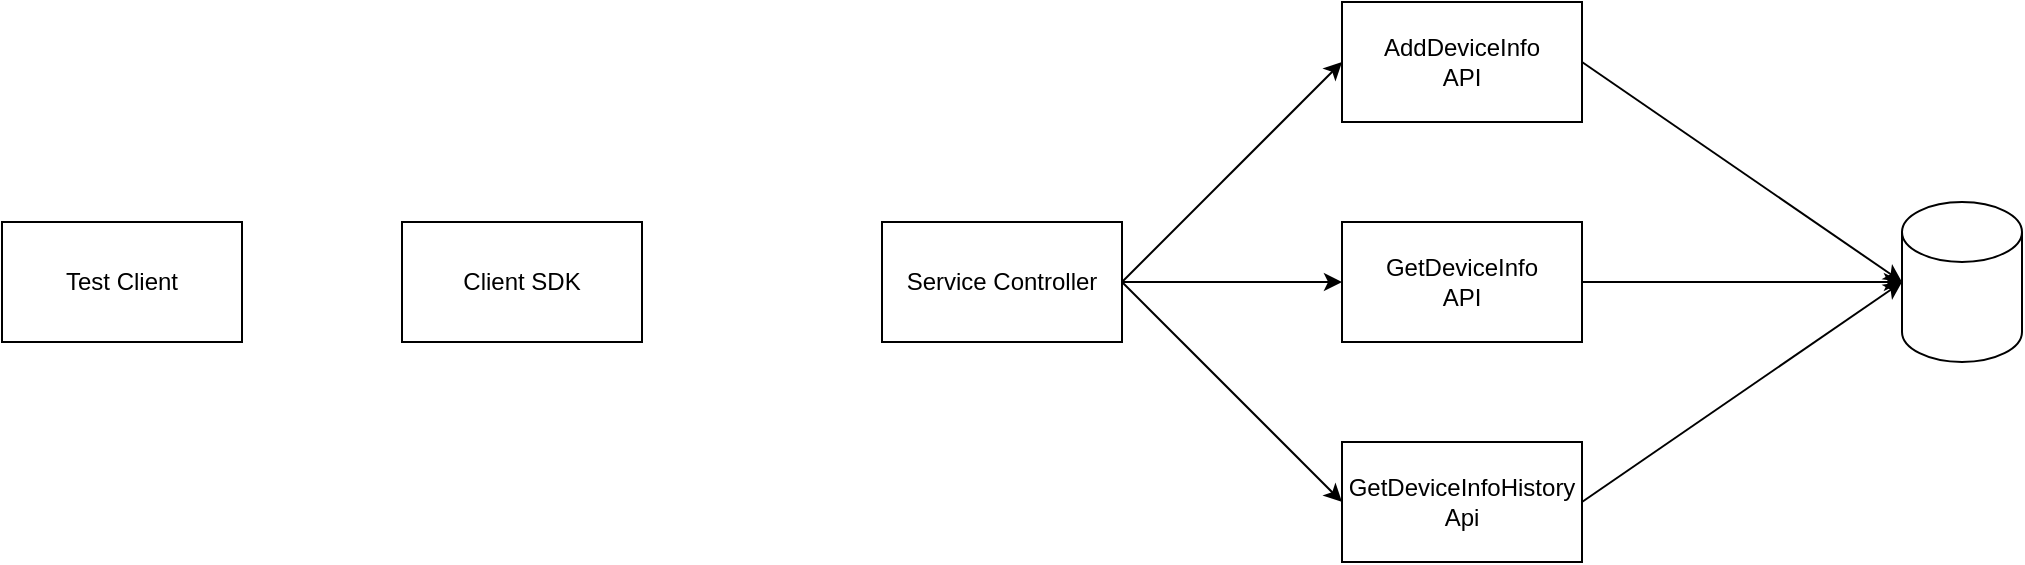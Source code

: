 <mxfile version="21.6.1" type="github">
  <diagram name="Page-1" id="w-7wnPWW__VSV4ovLG3k">
    <mxGraphModel dx="954" dy="647" grid="1" gridSize="10" guides="1" tooltips="1" connect="1" arrows="1" fold="1" page="1" pageScale="1" pageWidth="850" pageHeight="1100" math="0" shadow="0">
      <root>
        <mxCell id="0" />
        <mxCell id="1" parent="0" />
        <mxCell id="CQrydEJHtmNIfERD3x5x-3" value="Test Client" style="rounded=0;whiteSpace=wrap;html=1;" vertex="1" parent="1">
          <mxGeometry x="100" y="290" width="120" height="60" as="geometry" />
        </mxCell>
        <mxCell id="CQrydEJHtmNIfERD3x5x-4" value="Client SDK" style="rounded=0;whiteSpace=wrap;html=1;" vertex="1" parent="1">
          <mxGeometry x="300" y="290" width="120" height="60" as="geometry" />
        </mxCell>
        <mxCell id="CQrydEJHtmNIfERD3x5x-5" value="Service Controller" style="rounded=0;whiteSpace=wrap;html=1;" vertex="1" parent="1">
          <mxGeometry x="540" y="290" width="120" height="60" as="geometry" />
        </mxCell>
        <mxCell id="CQrydEJHtmNIfERD3x5x-6" value="AddDeviceInfo&lt;br&gt;API" style="rounded=0;whiteSpace=wrap;html=1;" vertex="1" parent="1">
          <mxGeometry x="770" y="180" width="120" height="60" as="geometry" />
        </mxCell>
        <mxCell id="CQrydEJHtmNIfERD3x5x-7" value="GetDeviceInfo&lt;br&gt;API" style="rounded=0;whiteSpace=wrap;html=1;" vertex="1" parent="1">
          <mxGeometry x="770" y="290" width="120" height="60" as="geometry" />
        </mxCell>
        <mxCell id="CQrydEJHtmNIfERD3x5x-8" value="GetDeviceInfoHistory&lt;br&gt;Api" style="rounded=0;whiteSpace=wrap;html=1;" vertex="1" parent="1">
          <mxGeometry x="770" y="400" width="120" height="60" as="geometry" />
        </mxCell>
        <mxCell id="CQrydEJHtmNIfERD3x5x-9" value="" style="endArrow=classic;html=1;rounded=0;entryX=0;entryY=0.5;entryDx=0;entryDy=0;exitX=1;exitY=0.5;exitDx=0;exitDy=0;" edge="1" parent="1" source="CQrydEJHtmNIfERD3x5x-5" target="CQrydEJHtmNIfERD3x5x-6">
          <mxGeometry width="50" height="50" relative="1" as="geometry">
            <mxPoint x="610" y="360" as="sourcePoint" />
            <mxPoint x="660" y="310" as="targetPoint" />
          </mxGeometry>
        </mxCell>
        <mxCell id="CQrydEJHtmNIfERD3x5x-10" value="" style="endArrow=classic;html=1;rounded=0;exitX=1;exitY=0.5;exitDx=0;exitDy=0;entryX=0;entryY=0.5;entryDx=0;entryDy=0;" edge="1" parent="1" source="CQrydEJHtmNIfERD3x5x-5" target="CQrydEJHtmNIfERD3x5x-8">
          <mxGeometry width="50" height="50" relative="1" as="geometry">
            <mxPoint x="610" y="360" as="sourcePoint" />
            <mxPoint x="660" y="310" as="targetPoint" />
          </mxGeometry>
        </mxCell>
        <mxCell id="CQrydEJHtmNIfERD3x5x-11" value="" style="endArrow=classic;html=1;rounded=0;entryX=0;entryY=0.5;entryDx=0;entryDy=0;exitX=1;exitY=0.5;exitDx=0;exitDy=0;" edge="1" parent="1" source="CQrydEJHtmNIfERD3x5x-5" target="CQrydEJHtmNIfERD3x5x-7">
          <mxGeometry width="50" height="50" relative="1" as="geometry">
            <mxPoint x="610" y="360" as="sourcePoint" />
            <mxPoint x="660" y="310" as="targetPoint" />
          </mxGeometry>
        </mxCell>
        <mxCell id="CQrydEJHtmNIfERD3x5x-12" value="" style="shape=cylinder3;whiteSpace=wrap;html=1;boundedLbl=1;backgroundOutline=1;size=15;" vertex="1" parent="1">
          <mxGeometry x="1050" y="280" width="60" height="80" as="geometry" />
        </mxCell>
        <mxCell id="CQrydEJHtmNIfERD3x5x-13" value="" style="endArrow=classic;html=1;rounded=0;exitX=1;exitY=0.5;exitDx=0;exitDy=0;" edge="1" parent="1" source="CQrydEJHtmNIfERD3x5x-6">
          <mxGeometry width="50" height="50" relative="1" as="geometry">
            <mxPoint x="610" y="360" as="sourcePoint" />
            <mxPoint x="1050" y="320" as="targetPoint" />
          </mxGeometry>
        </mxCell>
        <mxCell id="CQrydEJHtmNIfERD3x5x-14" value="" style="endArrow=classic;html=1;rounded=0;exitX=1;exitY=0.5;exitDx=0;exitDy=0;entryX=0;entryY=0.5;entryDx=0;entryDy=0;entryPerimeter=0;" edge="1" parent="1" source="CQrydEJHtmNIfERD3x5x-7" target="CQrydEJHtmNIfERD3x5x-12">
          <mxGeometry width="50" height="50" relative="1" as="geometry">
            <mxPoint x="610" y="360" as="sourcePoint" />
            <mxPoint x="660" y="310" as="targetPoint" />
          </mxGeometry>
        </mxCell>
        <mxCell id="CQrydEJHtmNIfERD3x5x-15" value="" style="endArrow=classic;html=1;rounded=0;exitX=1;exitY=0.5;exitDx=0;exitDy=0;" edge="1" parent="1" source="CQrydEJHtmNIfERD3x5x-8">
          <mxGeometry width="50" height="50" relative="1" as="geometry">
            <mxPoint x="610" y="360" as="sourcePoint" />
            <mxPoint x="1050" y="320" as="targetPoint" />
          </mxGeometry>
        </mxCell>
      </root>
    </mxGraphModel>
  </diagram>
</mxfile>
